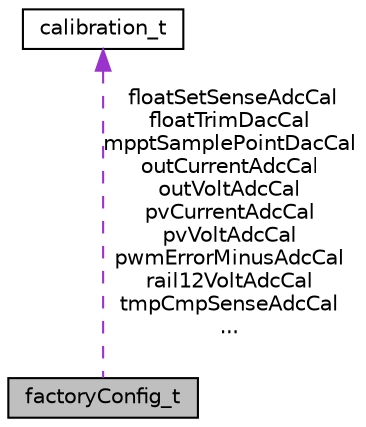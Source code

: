 digraph "factoryConfig_t"
{
 // LATEX_PDF_SIZE
  edge [fontname="Helvetica",fontsize="10",labelfontname="Helvetica",labelfontsize="10"];
  node [fontname="Helvetica",fontsize="10",shape=record];
  Node1 [label="factoryConfig_t",height=0.2,width=0.4,color="black", fillcolor="grey75", style="filled", fontcolor="black",tooltip=" "];
  Node2 -> Node1 [dir="back",color="darkorchid3",fontsize="10",style="dashed",label=" floatSetSenseAdcCal\nfloatTrimDacCal\nmpptSamplePointDacCal\noutCurrentAdcCal\noutVoltAdcCal\npvCurrentAdcCal\npvVoltAdcCal\npwmErrorMinusAdcCal\nrail12VoltAdcCal\ntmpCmpSenseAdcCal\n..." ,fontname="Helvetica"];
  Node2 [label="calibration_t",height=0.2,width=0.4,color="black", fillcolor="white", style="filled",URL="$structcalibration__t.html",tooltip=" "];
}

